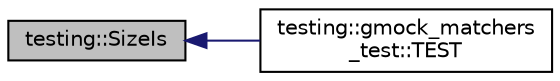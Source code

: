 digraph "testing::SizeIs"
{
  edge [fontname="Helvetica",fontsize="10",labelfontname="Helvetica",labelfontsize="10"];
  node [fontname="Helvetica",fontsize="10",shape=record];
  rankdir="LR";
  Node1345 [label="testing::SizeIs",height=0.2,width=0.4,color="black", fillcolor="grey75", style="filled", fontcolor="black"];
  Node1345 -> Node1346 [dir="back",color="midnightblue",fontsize="10",style="solid",fontname="Helvetica"];
  Node1346 [label="testing::gmock_matchers\l_test::TEST",height=0.2,width=0.4,color="black", fillcolor="white", style="filled",URL="$d5/de1/namespacetesting_1_1gmock__matchers__test.html#abe619d5d1910e1f2e8b169622d1d8592"];
}
